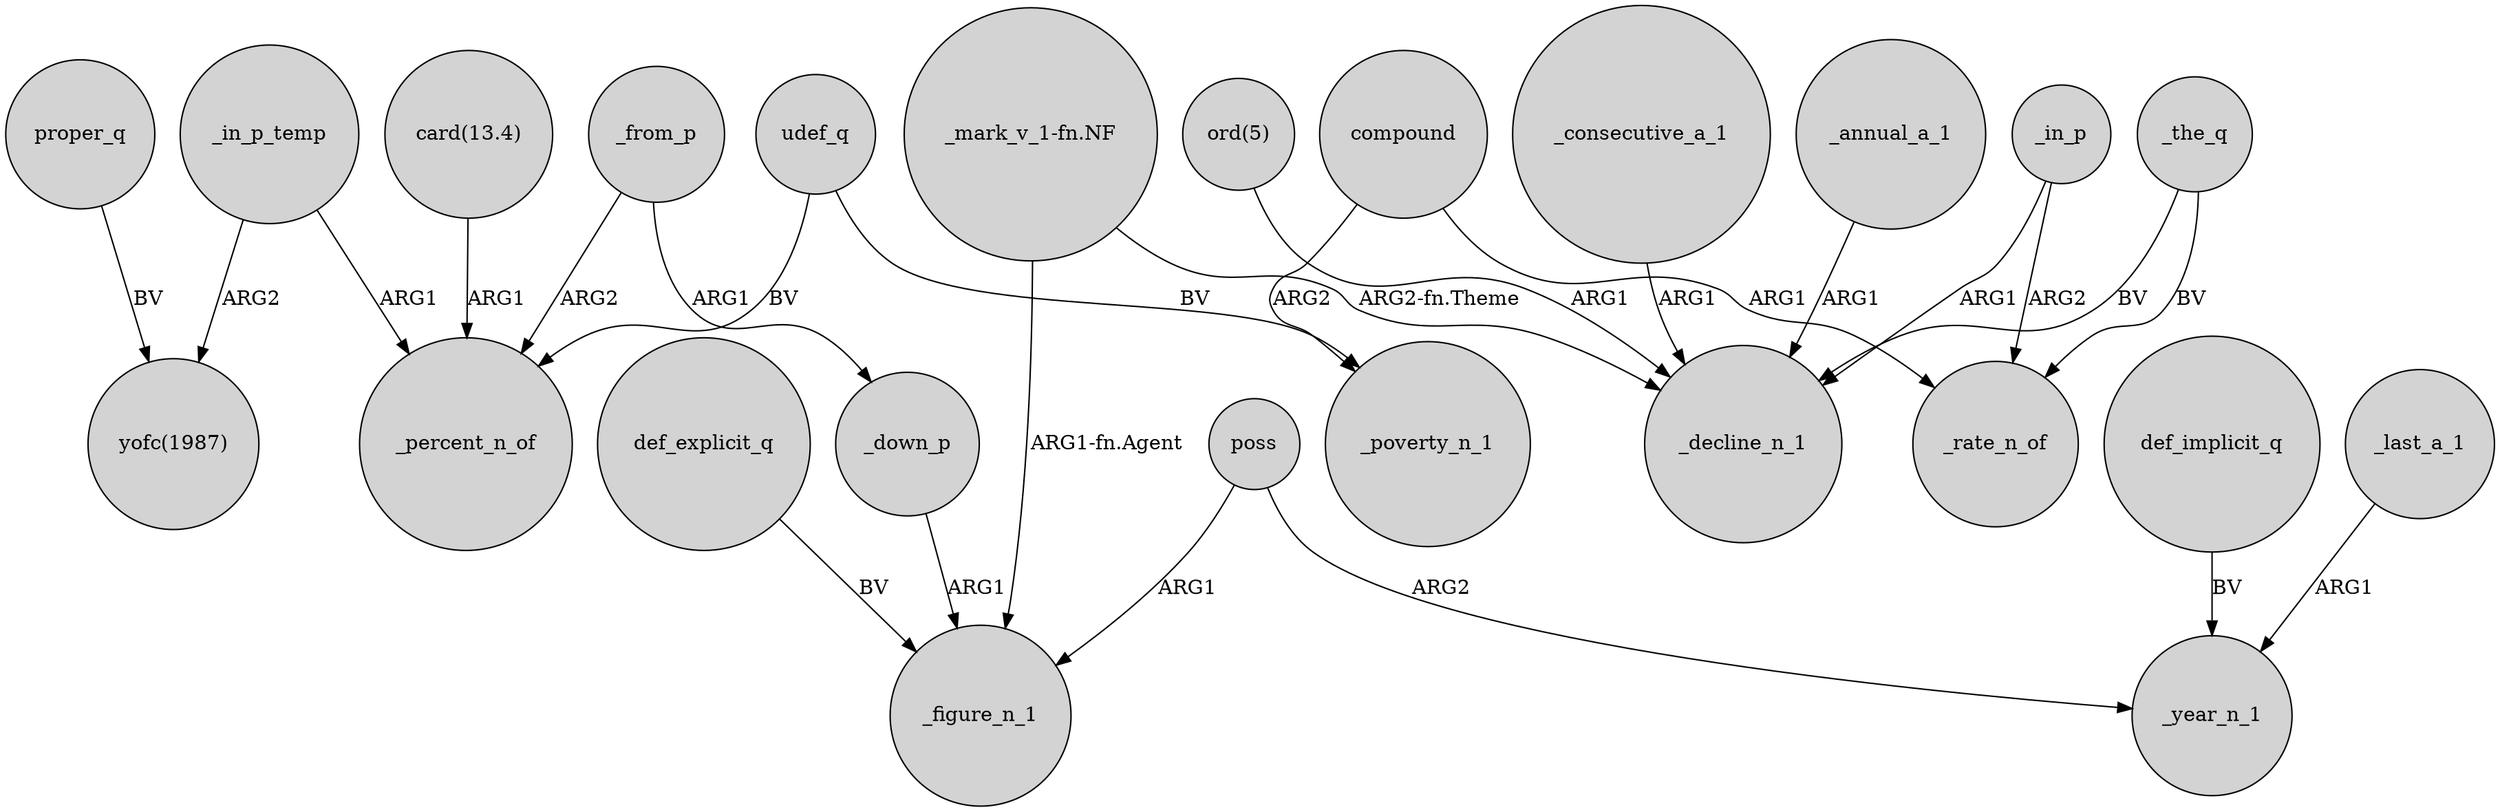digraph {
	node [shape=circle style=filled]
	_in_p_temp -> "yofc(1987)" [label=ARG2]
	def_explicit_q -> _figure_n_1 [label=BV]
	def_implicit_q -> _year_n_1 [label=BV]
	"_mark_v_1-fn.NF" -> _decline_n_1 [label="ARG2-fn.Theme"]
	compound -> _poverty_n_1 [label=ARG2]
	"_mark_v_1-fn.NF" -> _figure_n_1 [label="ARG1-fn.Agent"]
	"ord(5)" -> _decline_n_1 [label=ARG1]
	_in_p -> _rate_n_of [label=ARG2]
	_from_p -> _down_p [label=ARG1]
	poss -> _figure_n_1 [label=ARG1]
	_in_p_temp -> _percent_n_of [label=ARG1]
	compound -> _rate_n_of [label=ARG1]
	_annual_a_1 -> _decline_n_1 [label=ARG1]
	_the_q -> _decline_n_1 [label=BV]
	_down_p -> _figure_n_1 [label=ARG1]
	_the_q -> _rate_n_of [label=BV]
	udef_q -> _poverty_n_1 [label=BV]
	poss -> _year_n_1 [label=ARG2]
	_in_p -> _decline_n_1 [label=ARG1]
	_last_a_1 -> _year_n_1 [label=ARG1]
	proper_q -> "yofc(1987)" [label=BV]
	_from_p -> _percent_n_of [label=ARG2]
	"card(13.4)" -> _percent_n_of [label=ARG1]
	udef_q -> _percent_n_of [label=BV]
	_consecutive_a_1 -> _decline_n_1 [label=ARG1]
}

